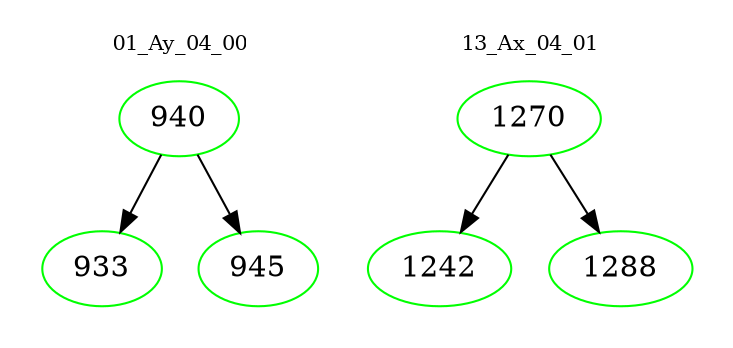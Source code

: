 digraph{
subgraph cluster_0 {
color = white
label = "01_Ay_04_00";
fontsize=10;
T0_940 [label="940", color="green"]
T0_940 -> T0_933 [color="black"]
T0_933 [label="933", color="green"]
T0_940 -> T0_945 [color="black"]
T0_945 [label="945", color="green"]
}
subgraph cluster_1 {
color = white
label = "13_Ax_04_01";
fontsize=10;
T1_1270 [label="1270", color="green"]
T1_1270 -> T1_1242 [color="black"]
T1_1242 [label="1242", color="green"]
T1_1270 -> T1_1288 [color="black"]
T1_1288 [label="1288", color="green"]
}
}
